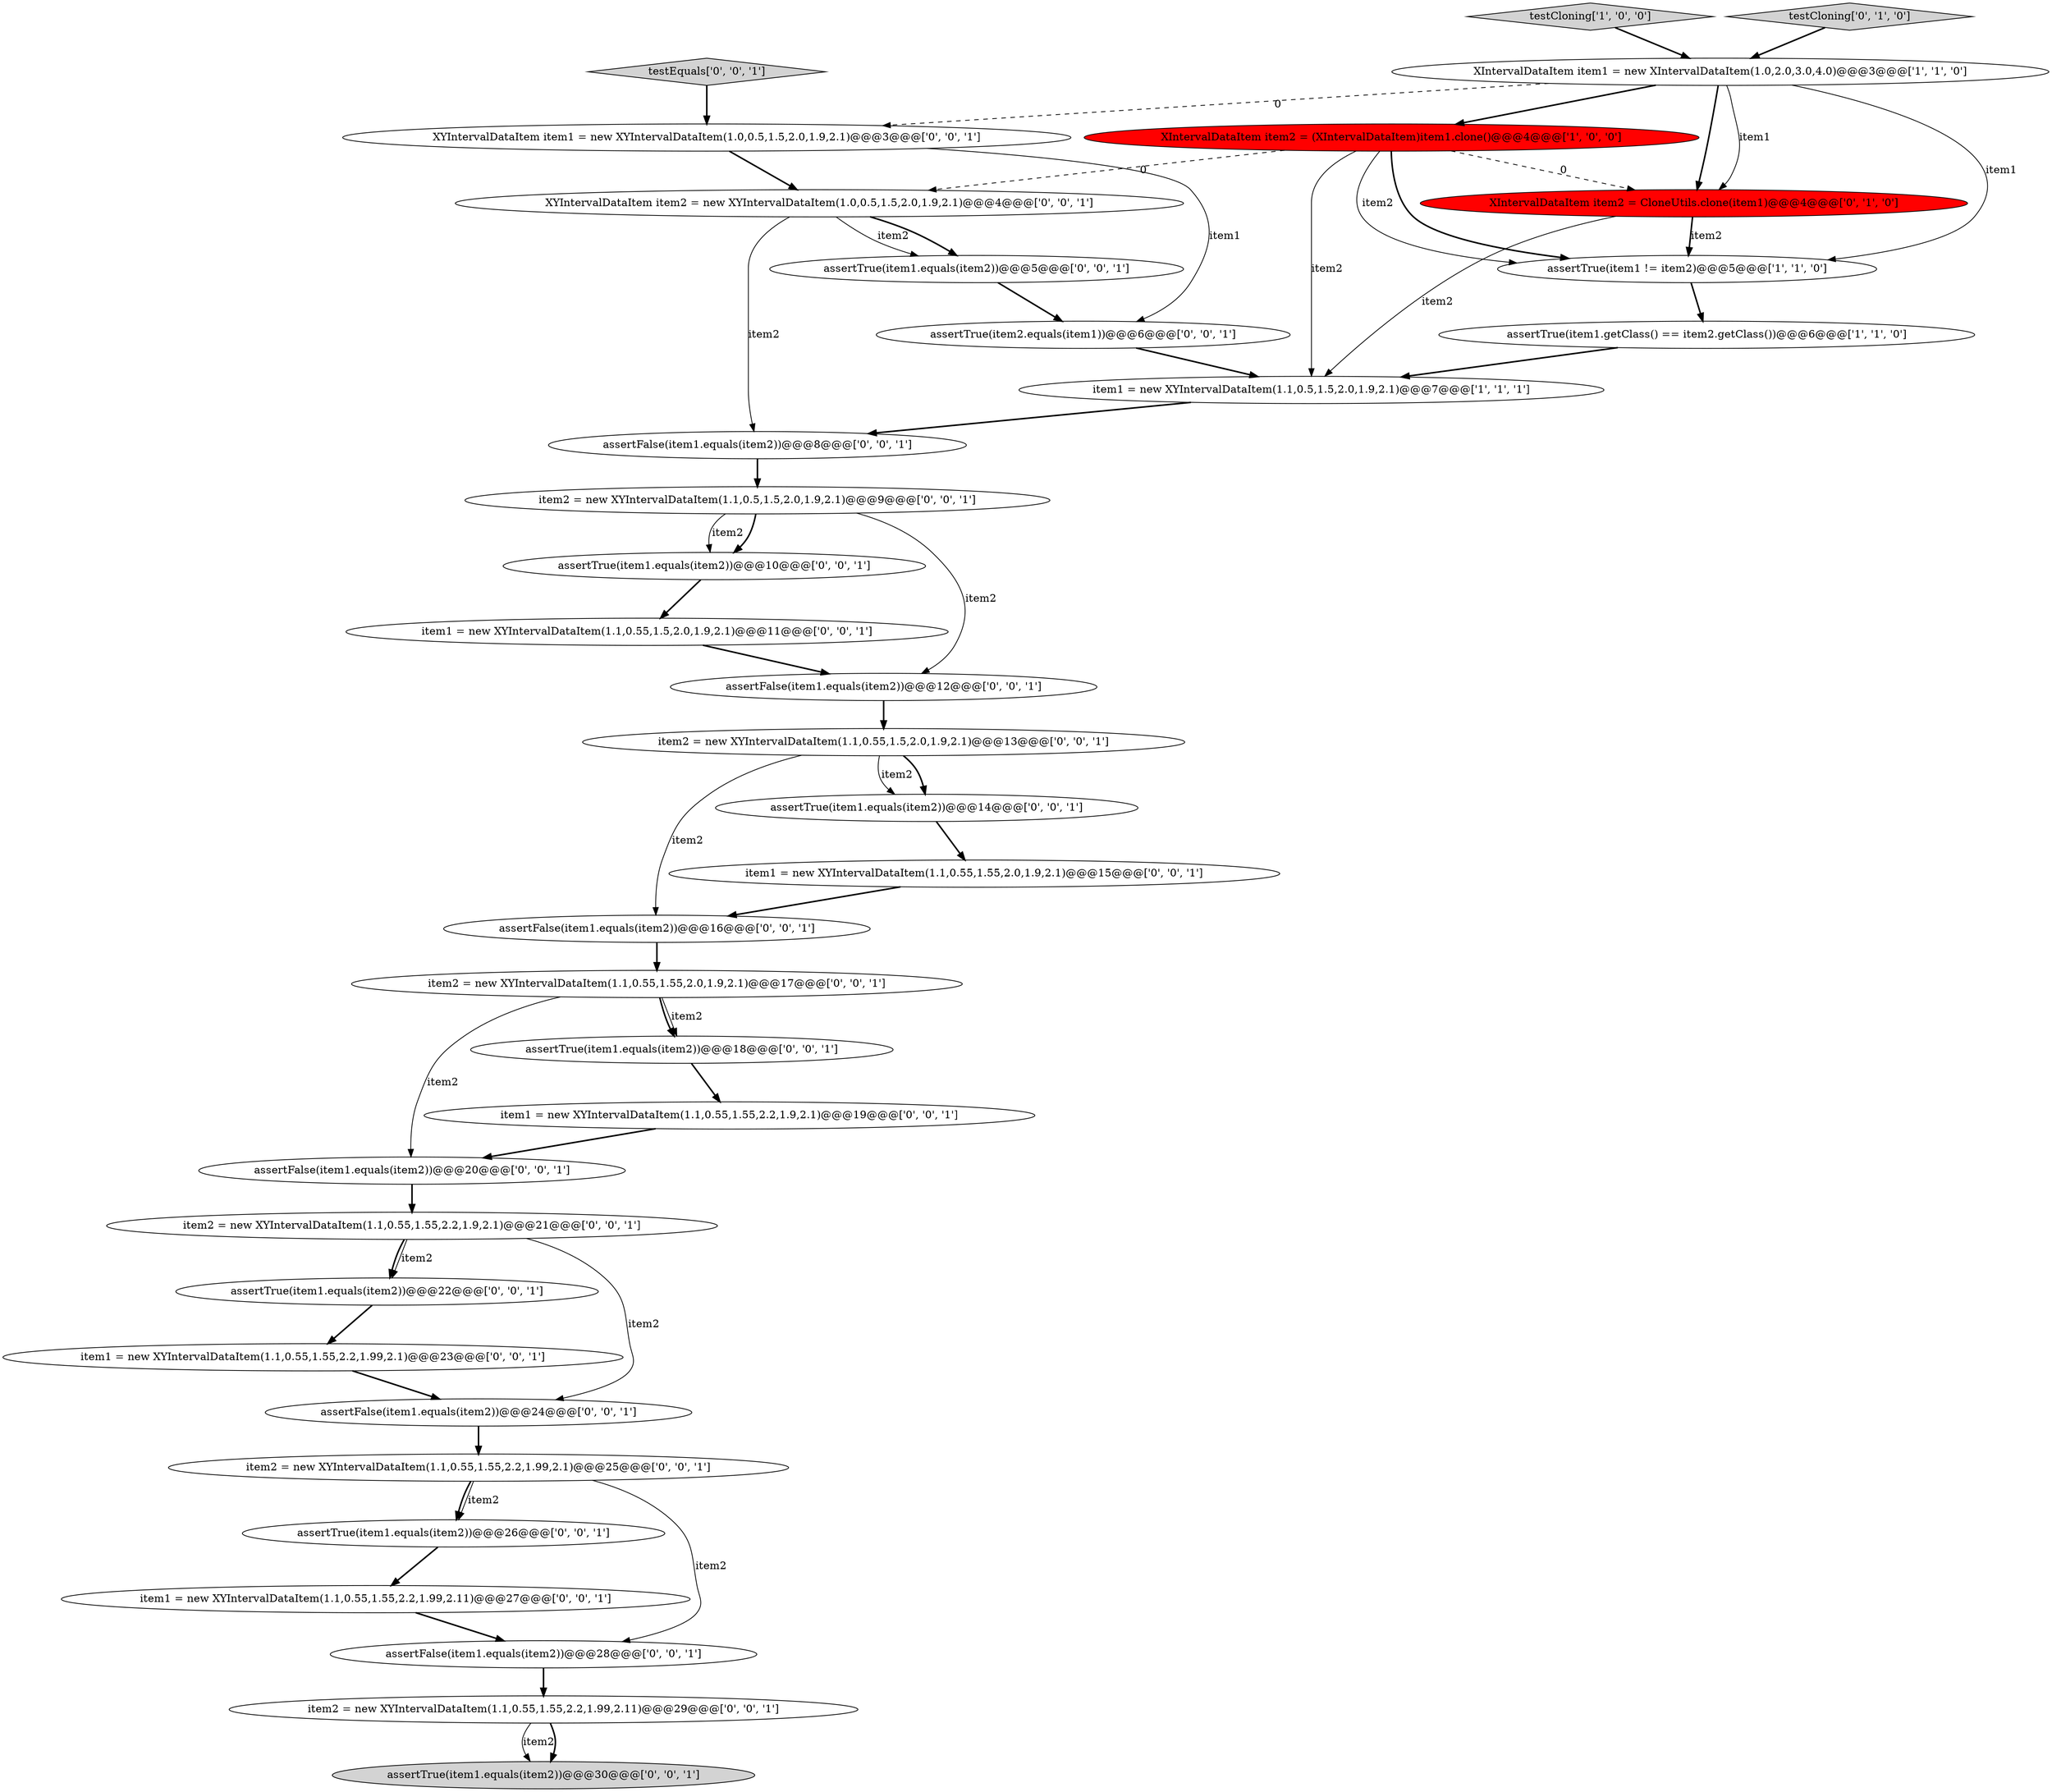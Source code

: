 digraph {
2 [style = filled, label = "XIntervalDataItem item2 = (XIntervalDataItem)item1.clone()@@@4@@@['1', '0', '0']", fillcolor = red, shape = ellipse image = "AAA1AAABBB1BBB"];
8 [style = filled, label = "item2 = new XYIntervalDataItem(1.1,0.55,1.5,2.0,1.9,2.1)@@@13@@@['0', '0', '1']", fillcolor = white, shape = ellipse image = "AAA0AAABBB3BBB"];
18 [style = filled, label = "item1 = new XYIntervalDataItem(1.1,0.55,1.5,2.0,1.9,2.1)@@@11@@@['0', '0', '1']", fillcolor = white, shape = ellipse image = "AAA0AAABBB3BBB"];
11 [style = filled, label = "assertFalse(item1.equals(item2))@@@12@@@['0', '0', '1']", fillcolor = white, shape = ellipse image = "AAA0AAABBB3BBB"];
14 [style = filled, label = "assertFalse(item1.equals(item2))@@@8@@@['0', '0', '1']", fillcolor = white, shape = ellipse image = "AAA0AAABBB3BBB"];
23 [style = filled, label = "assertTrue(item1.equals(item2))@@@22@@@['0', '0', '1']", fillcolor = white, shape = ellipse image = "AAA0AAABBB3BBB"];
12 [style = filled, label = "item1 = new XYIntervalDataItem(1.1,0.55,1.55,2.0,1.9,2.1)@@@15@@@['0', '0', '1']", fillcolor = white, shape = ellipse image = "AAA0AAABBB3BBB"];
7 [style = filled, label = "XIntervalDataItem item2 = CloneUtils.clone(item1)@@@4@@@['0', '1', '0']", fillcolor = red, shape = ellipse image = "AAA1AAABBB2BBB"];
10 [style = filled, label = "assertFalse(item1.equals(item2))@@@28@@@['0', '0', '1']", fillcolor = white, shape = ellipse image = "AAA0AAABBB3BBB"];
4 [style = filled, label = "item1 = new XYIntervalDataItem(1.1,0.5,1.5,2.0,1.9,2.1)@@@7@@@['1', '1', '1']", fillcolor = white, shape = ellipse image = "AAA0AAABBB1BBB"];
21 [style = filled, label = "assertFalse(item1.equals(item2))@@@16@@@['0', '0', '1']", fillcolor = white, shape = ellipse image = "AAA0AAABBB3BBB"];
0 [style = filled, label = "assertTrue(item1 != item2)@@@5@@@['1', '1', '0']", fillcolor = white, shape = ellipse image = "AAA0AAABBB1BBB"];
16 [style = filled, label = "item1 = new XYIntervalDataItem(1.1,0.55,1.55,2.2,1.99,2.11)@@@27@@@['0', '0', '1']", fillcolor = white, shape = ellipse image = "AAA0AAABBB3BBB"];
32 [style = filled, label = "XYIntervalDataItem item1 = new XYIntervalDataItem(1.0,0.5,1.5,2.0,1.9,2.1)@@@3@@@['0', '0', '1']", fillcolor = white, shape = ellipse image = "AAA0AAABBB3BBB"];
29 [style = filled, label = "assertTrue(item1.equals(item2))@@@10@@@['0', '0', '1']", fillcolor = white, shape = ellipse image = "AAA0AAABBB3BBB"];
1 [style = filled, label = "testCloning['1', '0', '0']", fillcolor = lightgray, shape = diamond image = "AAA0AAABBB1BBB"];
26 [style = filled, label = "item2 = new XYIntervalDataItem(1.1,0.55,1.55,2.0,1.9,2.1)@@@17@@@['0', '0', '1']", fillcolor = white, shape = ellipse image = "AAA0AAABBB3BBB"];
27 [style = filled, label = "item1 = new XYIntervalDataItem(1.1,0.55,1.55,2.2,1.99,2.1)@@@23@@@['0', '0', '1']", fillcolor = white, shape = ellipse image = "AAA0AAABBB3BBB"];
22 [style = filled, label = "item2 = new XYIntervalDataItem(1.1,0.55,1.55,2.2,1.99,2.11)@@@29@@@['0', '0', '1']", fillcolor = white, shape = ellipse image = "AAA0AAABBB3BBB"];
30 [style = filled, label = "assertTrue(item1.equals(item2))@@@30@@@['0', '0', '1']", fillcolor = lightgray, shape = ellipse image = "AAA0AAABBB3BBB"];
20 [style = filled, label = "item2 = new XYIntervalDataItem(1.1,0.55,1.55,2.2,1.9,2.1)@@@21@@@['0', '0', '1']", fillcolor = white, shape = ellipse image = "AAA0AAABBB3BBB"];
24 [style = filled, label = "assertTrue(item1.equals(item2))@@@26@@@['0', '0', '1']", fillcolor = white, shape = ellipse image = "AAA0AAABBB3BBB"];
25 [style = filled, label = "testEquals['0', '0', '1']", fillcolor = lightgray, shape = diamond image = "AAA0AAABBB3BBB"];
35 [style = filled, label = "item2 = new XYIntervalDataItem(1.1,0.55,1.55,2.2,1.99,2.1)@@@25@@@['0', '0', '1']", fillcolor = white, shape = ellipse image = "AAA0AAABBB3BBB"];
34 [style = filled, label = "assertFalse(item1.equals(item2))@@@24@@@['0', '0', '1']", fillcolor = white, shape = ellipse image = "AAA0AAABBB3BBB"];
17 [style = filled, label = "assertTrue(item1.equals(item2))@@@5@@@['0', '0', '1']", fillcolor = white, shape = ellipse image = "AAA0AAABBB3BBB"];
6 [style = filled, label = "testCloning['0', '1', '0']", fillcolor = lightgray, shape = diamond image = "AAA0AAABBB2BBB"];
15 [style = filled, label = "assertFalse(item1.equals(item2))@@@20@@@['0', '0', '1']", fillcolor = white, shape = ellipse image = "AAA0AAABBB3BBB"];
3 [style = filled, label = "assertTrue(item1.getClass() == item2.getClass())@@@6@@@['1', '1', '0']", fillcolor = white, shape = ellipse image = "AAA0AAABBB1BBB"];
31 [style = filled, label = "item2 = new XYIntervalDataItem(1.1,0.5,1.5,2.0,1.9,2.1)@@@9@@@['0', '0', '1']", fillcolor = white, shape = ellipse image = "AAA0AAABBB3BBB"];
9 [style = filled, label = "item1 = new XYIntervalDataItem(1.1,0.55,1.55,2.2,1.9,2.1)@@@19@@@['0', '0', '1']", fillcolor = white, shape = ellipse image = "AAA0AAABBB3BBB"];
33 [style = filled, label = "assertTrue(item1.equals(item2))@@@14@@@['0', '0', '1']", fillcolor = white, shape = ellipse image = "AAA0AAABBB3BBB"];
28 [style = filled, label = "XYIntervalDataItem item2 = new XYIntervalDataItem(1.0,0.5,1.5,2.0,1.9,2.1)@@@4@@@['0', '0', '1']", fillcolor = white, shape = ellipse image = "AAA0AAABBB3BBB"];
5 [style = filled, label = "XIntervalDataItem item1 = new XIntervalDataItem(1.0,2.0,3.0,4.0)@@@3@@@['1', '1', '0']", fillcolor = white, shape = ellipse image = "AAA0AAABBB1BBB"];
19 [style = filled, label = "assertTrue(item1.equals(item2))@@@18@@@['0', '0', '1']", fillcolor = white, shape = ellipse image = "AAA0AAABBB3BBB"];
13 [style = filled, label = "assertTrue(item2.equals(item1))@@@6@@@['0', '0', '1']", fillcolor = white, shape = ellipse image = "AAA0AAABBB3BBB"];
1->5 [style = bold, label=""];
0->3 [style = bold, label=""];
10->22 [style = bold, label=""];
8->33 [style = bold, label=""];
4->14 [style = bold, label=""];
5->7 [style = solid, label="item1"];
7->0 [style = solid, label="item2"];
35->24 [style = solid, label="item2"];
23->27 [style = bold, label=""];
32->13 [style = solid, label="item1"];
22->30 [style = solid, label="item2"];
16->10 [style = bold, label=""];
12->21 [style = bold, label=""];
18->11 [style = bold, label=""];
8->21 [style = solid, label="item2"];
35->10 [style = solid, label="item2"];
25->32 [style = bold, label=""];
31->29 [style = bold, label=""];
7->0 [style = bold, label=""];
26->19 [style = solid, label="item2"];
33->12 [style = bold, label=""];
26->19 [style = bold, label=""];
2->7 [style = dashed, label="0"];
3->4 [style = bold, label=""];
22->30 [style = bold, label=""];
31->11 [style = solid, label="item2"];
29->18 [style = bold, label=""];
35->24 [style = bold, label=""];
20->23 [style = solid, label="item2"];
5->32 [style = dashed, label="0"];
24->16 [style = bold, label=""];
6->5 [style = bold, label=""];
5->2 [style = bold, label=""];
21->26 [style = bold, label=""];
2->0 [style = bold, label=""];
26->15 [style = solid, label="item2"];
27->34 [style = bold, label=""];
20->23 [style = bold, label=""];
19->9 [style = bold, label=""];
7->4 [style = solid, label="item2"];
9->15 [style = bold, label=""];
15->20 [style = bold, label=""];
28->17 [style = solid, label="item2"];
28->14 [style = solid, label="item2"];
14->31 [style = bold, label=""];
2->28 [style = dashed, label="0"];
2->4 [style = solid, label="item2"];
20->34 [style = solid, label="item2"];
28->17 [style = bold, label=""];
5->7 [style = bold, label=""];
11->8 [style = bold, label=""];
17->13 [style = bold, label=""];
34->35 [style = bold, label=""];
2->0 [style = solid, label="item2"];
32->28 [style = bold, label=""];
5->0 [style = solid, label="item1"];
31->29 [style = solid, label="item2"];
13->4 [style = bold, label=""];
8->33 [style = solid, label="item2"];
}
